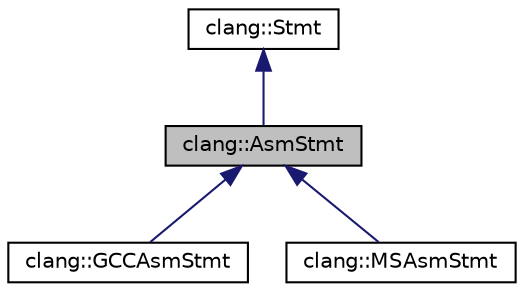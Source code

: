 digraph "clang::AsmStmt"
{
 // LATEX_PDF_SIZE
  bgcolor="transparent";
  edge [fontname="Helvetica",fontsize="10",labelfontname="Helvetica",labelfontsize="10"];
  node [fontname="Helvetica",fontsize="10",shape=record];
  Node1 [label="clang::AsmStmt",height=0.2,width=0.4,color="black", fillcolor="grey75", style="filled", fontcolor="black",tooltip="AsmStmt is the base class for GCCAsmStmt and MSAsmStmt."];
  Node2 -> Node1 [dir="back",color="midnightblue",fontsize="10",style="solid",fontname="Helvetica"];
  Node2 [label="clang::Stmt",height=0.2,width=0.4,color="black",URL="$classclang_1_1Stmt.html",tooltip="Stmt - This represents one statement."];
  Node1 -> Node3 [dir="back",color="midnightblue",fontsize="10",style="solid",fontname="Helvetica"];
  Node3 [label="clang::GCCAsmStmt",height=0.2,width=0.4,color="black",URL="$classclang_1_1GCCAsmStmt.html",tooltip="This represents a GCC inline-assembly statement extension."];
  Node1 -> Node4 [dir="back",color="midnightblue",fontsize="10",style="solid",fontname="Helvetica"];
  Node4 [label="clang::MSAsmStmt",height=0.2,width=0.4,color="black",URL="$classclang_1_1MSAsmStmt.html",tooltip="This represents a Microsoft inline-assembly statement extension."];
}
